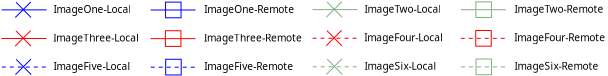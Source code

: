 <?xml version="1.0" encoding="UTF-8"?>
<dia:diagram xmlns:dia="http://www.lysator.liu.se/~alla/dia/">
  <dia:layer name="Background" visible="true" active="true">
    <dia:object type="Standard - Line" version="0" id="O0">
      <dia:attribute name="obj_pos">
        <dia:point val="-21.893,9.8"/>
      </dia:attribute>
      <dia:attribute name="obj_bb">
        <dia:rectangle val="-21.918,9.775;-19.619,9.825"/>
      </dia:attribute>
      <dia:attribute name="conn_endpoints">
        <dia:point val="-21.893,9.8"/>
        <dia:point val="-19.644,9.8"/>
      </dia:attribute>
      <dia:attribute name="numcp">
        <dia:int val="1"/>
      </dia:attribute>
      <dia:attribute name="line_color">
        <dia:color val="#0000ff"/>
      </dia:attribute>
      <dia:attribute name="line_width">
        <dia:real val="0.05"/>
      </dia:attribute>
    </dia:object>
    <dia:object type="Standard - Text" version="1" id="O1">
      <dia:attribute name="obj_pos">
        <dia:point val="-19.303,9.954"/>
      </dia:attribute>
      <dia:attribute name="obj_bb">
        <dia:rectangle val="-19.303,9.484;-15.173,10.073"/>
      </dia:attribute>
      <dia:attribute name="text">
        <dia:composite type="text">
          <dia:attribute name="string">
            <dia:string>#ImageOne-Local#</dia:string>
          </dia:attribute>
          <dia:attribute name="font">
            <dia:font family="sans" style="0" name="Helvetica"/>
          </dia:attribute>
          <dia:attribute name="height">
            <dia:real val="0.635"/>
          </dia:attribute>
          <dia:attribute name="pos">
            <dia:point val="-19.303,9.954"/>
          </dia:attribute>
          <dia:attribute name="color">
            <dia:color val="#000000"/>
          </dia:attribute>
          <dia:attribute name="alignment">
            <dia:enum val="0"/>
          </dia:attribute>
        </dia:composite>
      </dia:attribute>
      <dia:attribute name="valign">
        <dia:enum val="3"/>
      </dia:attribute>
    </dia:object>
    <dia:object type="Standard - Line" version="0" id="O2">
      <dia:attribute name="obj_pos">
        <dia:point val="-21.171,9.419"/>
      </dia:attribute>
      <dia:attribute name="obj_bb">
        <dia:rectangle val="-21.206,9.383;-20.386,10.217"/>
      </dia:attribute>
      <dia:attribute name="conn_endpoints">
        <dia:point val="-21.171,9.419"/>
        <dia:point val="-20.421,10.182"/>
      </dia:attribute>
      <dia:attribute name="numcp">
        <dia:int val="1"/>
      </dia:attribute>
      <dia:attribute name="line_color">
        <dia:color val="#0000ff"/>
      </dia:attribute>
      <dia:attribute name="line_width">
        <dia:real val="0.05"/>
      </dia:attribute>
    </dia:object>
    <dia:object type="Standard - Line" version="0" id="O3">
      <dia:attribute name="obj_pos">
        <dia:point val="-20.435,9.405"/>
      </dia:attribute>
      <dia:attribute name="obj_bb">
        <dia:rectangle val="-21.247,9.37;-20.399,10.217"/>
      </dia:attribute>
      <dia:attribute name="conn_endpoints">
        <dia:point val="-20.435,9.405"/>
        <dia:point val="-21.212,10.182"/>
      </dia:attribute>
      <dia:attribute name="numcp">
        <dia:int val="1"/>
      </dia:attribute>
      <dia:attribute name="line_color">
        <dia:color val="#0000ff"/>
      </dia:attribute>
      <dia:attribute name="line_width">
        <dia:real val="0.05"/>
      </dia:attribute>
    </dia:object>
    <dia:object type="Standard - Line" version="0" id="O4">
      <dia:attribute name="obj_pos">
        <dia:point val="-14.445,9.806"/>
      </dia:attribute>
      <dia:attribute name="obj_bb">
        <dia:rectangle val="-14.47,9.781;-12.171,9.831"/>
      </dia:attribute>
      <dia:attribute name="conn_endpoints">
        <dia:point val="-14.445,9.806"/>
        <dia:point val="-12.196,9.806"/>
      </dia:attribute>
      <dia:attribute name="numcp">
        <dia:int val="1"/>
      </dia:attribute>
      <dia:attribute name="line_color">
        <dia:color val="#0000ff"/>
      </dia:attribute>
      <dia:attribute name="line_width">
        <dia:real val="0.05"/>
      </dia:attribute>
    </dia:object>
    <dia:object type="Standard - Box" version="0" id="O5">
      <dia:attribute name="obj_pos">
        <dia:point val="-13.697,9.412"/>
      </dia:attribute>
      <dia:attribute name="obj_bb">
        <dia:rectangle val="-13.722,9.387;-12.897,10.221"/>
      </dia:attribute>
      <dia:attribute name="elem_corner">
        <dia:point val="-13.697,9.412"/>
      </dia:attribute>
      <dia:attribute name="elem_width">
        <dia:real val="0.775"/>
      </dia:attribute>
      <dia:attribute name="elem_height">
        <dia:real val="0.784"/>
      </dia:attribute>
      <dia:attribute name="border_width">
        <dia:real val="0.05"/>
      </dia:attribute>
      <dia:attribute name="border_color">
        <dia:color val="#0000ff"/>
      </dia:attribute>
      <dia:attribute name="show_background">
        <dia:boolean val="false"/>
      </dia:attribute>
    </dia:object>
    <dia:object type="Standard - Text" version="1" id="O6">
      <dia:attribute name="obj_pos">
        <dia:point val="-11.768,9.952"/>
      </dia:attribute>
      <dia:attribute name="obj_bb">
        <dia:rectangle val="-11.768,9.482;-6.978,10.072"/>
      </dia:attribute>
      <dia:attribute name="text">
        <dia:composite type="text">
          <dia:attribute name="string">
            <dia:string>#ImageOne-Remote#</dia:string>
          </dia:attribute>
          <dia:attribute name="font">
            <dia:font family="sans" style="0" name="Helvetica"/>
          </dia:attribute>
          <dia:attribute name="height">
            <dia:real val="0.635"/>
          </dia:attribute>
          <dia:attribute name="pos">
            <dia:point val="-11.768,9.952"/>
          </dia:attribute>
          <dia:attribute name="color">
            <dia:color val="#000000"/>
          </dia:attribute>
          <dia:attribute name="alignment">
            <dia:enum val="0"/>
          </dia:attribute>
        </dia:composite>
      </dia:attribute>
      <dia:attribute name="valign">
        <dia:enum val="3"/>
      </dia:attribute>
    </dia:object>
    <dia:object type="Standard - Line" version="0" id="O7">
      <dia:attribute name="obj_pos">
        <dia:point val="-6.344,9.788"/>
      </dia:attribute>
      <dia:attribute name="obj_bb">
        <dia:rectangle val="-6.369,9.763;-4.07,9.813"/>
      </dia:attribute>
      <dia:attribute name="conn_endpoints">
        <dia:point val="-6.344,9.788"/>
        <dia:point val="-4.095,9.788"/>
      </dia:attribute>
      <dia:attribute name="numcp">
        <dia:int val="1"/>
      </dia:attribute>
      <dia:attribute name="line_color">
        <dia:color val="#82ae82"/>
      </dia:attribute>
      <dia:attribute name="line_width">
        <dia:real val="0.05"/>
      </dia:attribute>
    </dia:object>
    <dia:object type="Standard - Text" version="1" id="O8">
      <dia:attribute name="obj_pos">
        <dia:point val="-3.754,9.941"/>
      </dia:attribute>
      <dia:attribute name="obj_bb">
        <dia:rectangle val="-3.754,9.471;0.376,10.061"/>
      </dia:attribute>
      <dia:attribute name="text">
        <dia:composite type="text">
          <dia:attribute name="string">
            <dia:string>#ImageTwo-Local#</dia:string>
          </dia:attribute>
          <dia:attribute name="font">
            <dia:font family="sans" style="0" name="Helvetica"/>
          </dia:attribute>
          <dia:attribute name="height">
            <dia:real val="0.635"/>
          </dia:attribute>
          <dia:attribute name="pos">
            <dia:point val="-3.754,9.941"/>
          </dia:attribute>
          <dia:attribute name="color">
            <dia:color val="#000000"/>
          </dia:attribute>
          <dia:attribute name="alignment">
            <dia:enum val="0"/>
          </dia:attribute>
        </dia:composite>
      </dia:attribute>
      <dia:attribute name="valign">
        <dia:enum val="3"/>
      </dia:attribute>
    </dia:object>
    <dia:object type="Standard - Line" version="0" id="O9">
      <dia:attribute name="obj_pos">
        <dia:point val="-5.622,9.406"/>
      </dia:attribute>
      <dia:attribute name="obj_bb">
        <dia:rectangle val="-5.657,9.371;-4.837,10.205"/>
      </dia:attribute>
      <dia:attribute name="conn_endpoints">
        <dia:point val="-5.622,9.406"/>
        <dia:point val="-4.872,10.169"/>
      </dia:attribute>
      <dia:attribute name="numcp">
        <dia:int val="1"/>
      </dia:attribute>
      <dia:attribute name="line_color">
        <dia:color val="#82ae82"/>
      </dia:attribute>
      <dia:attribute name="line_width">
        <dia:real val="0.05"/>
      </dia:attribute>
    </dia:object>
    <dia:object type="Standard - Line" version="0" id="O10">
      <dia:attribute name="obj_pos">
        <dia:point val="-4.886,9.392"/>
      </dia:attribute>
      <dia:attribute name="obj_bb">
        <dia:rectangle val="-5.698,9.357;-4.85,10.205"/>
      </dia:attribute>
      <dia:attribute name="conn_endpoints">
        <dia:point val="-4.886,9.392"/>
        <dia:point val="-5.663,10.169"/>
      </dia:attribute>
      <dia:attribute name="numcp">
        <dia:int val="1"/>
      </dia:attribute>
      <dia:attribute name="line_color">
        <dia:color val="#82ae82"/>
      </dia:attribute>
      <dia:attribute name="line_width">
        <dia:real val="0.05"/>
      </dia:attribute>
    </dia:object>
    <dia:object type="Standard - Line" version="0" id="O11">
      <dia:attribute name="obj_pos">
        <dia:point val="1.071,9.793"/>
      </dia:attribute>
      <dia:attribute name="obj_bb">
        <dia:rectangle val="1.046,9.768;3.345,9.818"/>
      </dia:attribute>
      <dia:attribute name="conn_endpoints">
        <dia:point val="1.071,9.793"/>
        <dia:point val="3.32,9.793"/>
      </dia:attribute>
      <dia:attribute name="numcp">
        <dia:int val="1"/>
      </dia:attribute>
      <dia:attribute name="line_color">
        <dia:color val="#82ae82"/>
      </dia:attribute>
      <dia:attribute name="line_width">
        <dia:real val="0.05"/>
      </dia:attribute>
    </dia:object>
    <dia:object type="Standard - Box" version="0" id="O12">
      <dia:attribute name="obj_pos">
        <dia:point val="1.82,9.399"/>
      </dia:attribute>
      <dia:attribute name="obj_bb">
        <dia:rectangle val="1.795,9.374;2.619,10.208"/>
      </dia:attribute>
      <dia:attribute name="elem_corner">
        <dia:point val="1.82,9.399"/>
      </dia:attribute>
      <dia:attribute name="elem_width">
        <dia:real val="0.775"/>
      </dia:attribute>
      <dia:attribute name="elem_height">
        <dia:real val="0.784"/>
      </dia:attribute>
      <dia:attribute name="border_width">
        <dia:real val="0.05"/>
      </dia:attribute>
      <dia:attribute name="border_color">
        <dia:color val="#82ae82"/>
      </dia:attribute>
      <dia:attribute name="show_background">
        <dia:boolean val="false"/>
      </dia:attribute>
    </dia:object>
    <dia:object type="Standard - Text" version="1" id="O13">
      <dia:attribute name="obj_pos">
        <dia:point val="3.749,9.939"/>
      </dia:attribute>
      <dia:attribute name="obj_bb">
        <dia:rectangle val="3.749,9.469;8.539,10.059"/>
      </dia:attribute>
      <dia:attribute name="text">
        <dia:composite type="text">
          <dia:attribute name="string">
            <dia:string>#ImageTwo-Remote#</dia:string>
          </dia:attribute>
          <dia:attribute name="font">
            <dia:font family="sans" style="0" name="Helvetica"/>
          </dia:attribute>
          <dia:attribute name="height">
            <dia:real val="0.635"/>
          </dia:attribute>
          <dia:attribute name="pos">
            <dia:point val="3.749,9.939"/>
          </dia:attribute>
          <dia:attribute name="color">
            <dia:color val="#000000"/>
          </dia:attribute>
          <dia:attribute name="alignment">
            <dia:enum val="0"/>
          </dia:attribute>
        </dia:composite>
      </dia:attribute>
      <dia:attribute name="valign">
        <dia:enum val="3"/>
      </dia:attribute>
    </dia:object>
    <dia:object type="Standard - Line" version="0" id="O14">
      <dia:attribute name="obj_pos">
        <dia:point val="-21.9,11.232"/>
      </dia:attribute>
      <dia:attribute name="obj_bb">
        <dia:rectangle val="-21.925,11.207;-19.625,11.257"/>
      </dia:attribute>
      <dia:attribute name="conn_endpoints">
        <dia:point val="-21.9,11.232"/>
        <dia:point val="-19.651,11.232"/>
      </dia:attribute>
      <dia:attribute name="numcp">
        <dia:int val="1"/>
      </dia:attribute>
      <dia:attribute name="line_color">
        <dia:color val="#ff0000"/>
      </dia:attribute>
      <dia:attribute name="line_width">
        <dia:real val="0.05"/>
      </dia:attribute>
    </dia:object>
    <dia:object type="Standard - Text" version="1" id="O15">
      <dia:attribute name="obj_pos">
        <dia:point val="-19.31,11.385"/>
      </dia:attribute>
      <dia:attribute name="obj_bb">
        <dia:rectangle val="-19.31,10.915;-14.75,11.505"/>
      </dia:attribute>
      <dia:attribute name="text">
        <dia:composite type="text">
          <dia:attribute name="string">
            <dia:string>#ImageThree-Local#</dia:string>
          </dia:attribute>
          <dia:attribute name="font">
            <dia:font family="sans" style="0" name="Helvetica"/>
          </dia:attribute>
          <dia:attribute name="height">
            <dia:real val="0.635"/>
          </dia:attribute>
          <dia:attribute name="pos">
            <dia:point val="-19.31,11.385"/>
          </dia:attribute>
          <dia:attribute name="color">
            <dia:color val="#000000"/>
          </dia:attribute>
          <dia:attribute name="alignment">
            <dia:enum val="0"/>
          </dia:attribute>
        </dia:composite>
      </dia:attribute>
      <dia:attribute name="valign">
        <dia:enum val="3"/>
      </dia:attribute>
    </dia:object>
    <dia:object type="Standard - Line" version="0" id="O16">
      <dia:attribute name="obj_pos">
        <dia:point val="-21.177,10.851"/>
      </dia:attribute>
      <dia:attribute name="obj_bb">
        <dia:rectangle val="-21.213,10.815;-20.392,11.649"/>
      </dia:attribute>
      <dia:attribute name="conn_endpoints">
        <dia:point val="-21.177,10.851"/>
        <dia:point val="-20.427,11.614"/>
      </dia:attribute>
      <dia:attribute name="numcp">
        <dia:int val="1"/>
      </dia:attribute>
      <dia:attribute name="line_color">
        <dia:color val="#ff0000"/>
      </dia:attribute>
      <dia:attribute name="line_width">
        <dia:real val="0.05"/>
      </dia:attribute>
    </dia:object>
    <dia:object type="Standard - Line" version="0" id="O17">
      <dia:attribute name="obj_pos">
        <dia:point val="-20.441,10.837"/>
      </dia:attribute>
      <dia:attribute name="obj_bb">
        <dia:rectangle val="-21.253,10.802;-20.406,11.649"/>
      </dia:attribute>
      <dia:attribute name="conn_endpoints">
        <dia:point val="-20.441,10.837"/>
        <dia:point val="-21.218,11.614"/>
      </dia:attribute>
      <dia:attribute name="numcp">
        <dia:int val="1"/>
      </dia:attribute>
      <dia:attribute name="line_color">
        <dia:color val="#ff0000"/>
      </dia:attribute>
      <dia:attribute name="line_width">
        <dia:real val="0.05"/>
      </dia:attribute>
    </dia:object>
    <dia:object type="Standard - Line" version="0" id="O18">
      <dia:attribute name="obj_pos">
        <dia:point val="-14.452,11.238"/>
      </dia:attribute>
      <dia:attribute name="obj_bb">
        <dia:rectangle val="-14.477,11.213;-12.178,11.263"/>
      </dia:attribute>
      <dia:attribute name="conn_endpoints">
        <dia:point val="-14.452,11.238"/>
        <dia:point val="-12.203,11.238"/>
      </dia:attribute>
      <dia:attribute name="numcp">
        <dia:int val="1"/>
      </dia:attribute>
      <dia:attribute name="line_color">
        <dia:color val="#ff0000"/>
      </dia:attribute>
      <dia:attribute name="line_width">
        <dia:real val="0.05"/>
      </dia:attribute>
    </dia:object>
    <dia:object type="Standard - Box" version="0" id="O19">
      <dia:attribute name="obj_pos">
        <dia:point val="-13.703,10.844"/>
      </dia:attribute>
      <dia:attribute name="obj_bb">
        <dia:rectangle val="-13.728,10.819;-12.903,11.652"/>
      </dia:attribute>
      <dia:attribute name="elem_corner">
        <dia:point val="-13.703,10.844"/>
      </dia:attribute>
      <dia:attribute name="elem_width">
        <dia:real val="0.775"/>
      </dia:attribute>
      <dia:attribute name="elem_height">
        <dia:real val="0.784"/>
      </dia:attribute>
      <dia:attribute name="border_width">
        <dia:real val="0.05"/>
      </dia:attribute>
      <dia:attribute name="border_color">
        <dia:color val="#ff0000"/>
      </dia:attribute>
      <dia:attribute name="show_background">
        <dia:boolean val="false"/>
      </dia:attribute>
    </dia:object>
    <dia:object type="Standard - Text" version="1" id="O20">
      <dia:attribute name="obj_pos">
        <dia:point val="-11.774,11.384"/>
      </dia:attribute>
      <dia:attribute name="obj_bb">
        <dia:rectangle val="-11.774,10.914;-6.554,11.504"/>
      </dia:attribute>
      <dia:attribute name="text">
        <dia:composite type="text">
          <dia:attribute name="string">
            <dia:string>#ImageThree-Remote#</dia:string>
          </dia:attribute>
          <dia:attribute name="font">
            <dia:font family="sans" style="0" name="Helvetica"/>
          </dia:attribute>
          <dia:attribute name="height">
            <dia:real val="0.635"/>
          </dia:attribute>
          <dia:attribute name="pos">
            <dia:point val="-11.774,11.384"/>
          </dia:attribute>
          <dia:attribute name="color">
            <dia:color val="#000000"/>
          </dia:attribute>
          <dia:attribute name="alignment">
            <dia:enum val="0"/>
          </dia:attribute>
        </dia:composite>
      </dia:attribute>
      <dia:attribute name="valign">
        <dia:enum val="3"/>
      </dia:attribute>
    </dia:object>
    <dia:object type="Standard - Line" version="0" id="O21">
      <dia:attribute name="obj_pos">
        <dia:point val="-6.351,11.219"/>
      </dia:attribute>
      <dia:attribute name="obj_bb">
        <dia:rectangle val="-6.376,11.194;-4.077,11.244"/>
      </dia:attribute>
      <dia:attribute name="conn_endpoints">
        <dia:point val="-6.351,11.219"/>
        <dia:point val="-4.102,11.219"/>
      </dia:attribute>
      <dia:attribute name="numcp">
        <dia:int val="1"/>
      </dia:attribute>
      <dia:attribute name="line_color">
        <dia:color val="#ff0000"/>
      </dia:attribute>
      <dia:attribute name="line_width">
        <dia:real val="0.05"/>
      </dia:attribute>
      <dia:attribute name="line_style">
        <dia:enum val="1"/>
      </dia:attribute>
      <dia:attribute name="dashlength">
        <dia:real val="0.2"/>
      </dia:attribute>
    </dia:object>
    <dia:object type="Standard - Text" version="1" id="O22">
      <dia:attribute name="obj_pos">
        <dia:point val="-3.761,11.373"/>
      </dia:attribute>
      <dia:attribute name="obj_bb">
        <dia:rectangle val="-3.761,10.903;0.467,11.493"/>
      </dia:attribute>
      <dia:attribute name="text">
        <dia:composite type="text">
          <dia:attribute name="string">
            <dia:string>#ImageFour-Local#</dia:string>
          </dia:attribute>
          <dia:attribute name="font">
            <dia:font family="sans" style="0" name="Helvetica"/>
          </dia:attribute>
          <dia:attribute name="height">
            <dia:real val="0.635"/>
          </dia:attribute>
          <dia:attribute name="pos">
            <dia:point val="-3.761,11.373"/>
          </dia:attribute>
          <dia:attribute name="color">
            <dia:color val="#000000"/>
          </dia:attribute>
          <dia:attribute name="alignment">
            <dia:enum val="0"/>
          </dia:attribute>
        </dia:composite>
      </dia:attribute>
      <dia:attribute name="valign">
        <dia:enum val="3"/>
      </dia:attribute>
    </dia:object>
    <dia:object type="Standard - Line" version="0" id="O23">
      <dia:attribute name="obj_pos">
        <dia:point val="-5.628,10.838"/>
      </dia:attribute>
      <dia:attribute name="obj_bb">
        <dia:rectangle val="-5.664,10.802;-4.843,11.636"/>
      </dia:attribute>
      <dia:attribute name="conn_endpoints">
        <dia:point val="-5.628,10.838"/>
        <dia:point val="-4.879,11.601"/>
      </dia:attribute>
      <dia:attribute name="numcp">
        <dia:int val="1"/>
      </dia:attribute>
      <dia:attribute name="line_color">
        <dia:color val="#ff0000"/>
      </dia:attribute>
      <dia:attribute name="line_width">
        <dia:real val="0.05"/>
      </dia:attribute>
    </dia:object>
    <dia:object type="Standard - Line" version="0" id="O24">
      <dia:attribute name="obj_pos">
        <dia:point val="-4.892,10.824"/>
      </dia:attribute>
      <dia:attribute name="obj_bb">
        <dia:rectangle val="-5.705,10.789;-4.857,11.636"/>
      </dia:attribute>
      <dia:attribute name="conn_endpoints">
        <dia:point val="-4.892,10.824"/>
        <dia:point val="-5.669,11.601"/>
      </dia:attribute>
      <dia:attribute name="numcp">
        <dia:int val="1"/>
      </dia:attribute>
      <dia:attribute name="line_color">
        <dia:color val="#ff0000"/>
      </dia:attribute>
      <dia:attribute name="line_width">
        <dia:real val="0.05"/>
      </dia:attribute>
    </dia:object>
    <dia:object type="Standard - Line" version="0" id="O25">
      <dia:attribute name="obj_pos">
        <dia:point val="1.064,11.225"/>
      </dia:attribute>
      <dia:attribute name="obj_bb">
        <dia:rectangle val="1.039,11.2;3.339,11.25"/>
      </dia:attribute>
      <dia:attribute name="conn_endpoints">
        <dia:point val="1.064,11.225"/>
        <dia:point val="3.314,11.225"/>
      </dia:attribute>
      <dia:attribute name="numcp">
        <dia:int val="1"/>
      </dia:attribute>
      <dia:attribute name="line_color">
        <dia:color val="#ff0000"/>
      </dia:attribute>
      <dia:attribute name="line_width">
        <dia:real val="0.05"/>
      </dia:attribute>
      <dia:attribute name="line_style">
        <dia:enum val="1"/>
      </dia:attribute>
      <dia:attribute name="dashlength">
        <dia:real val="0.2"/>
      </dia:attribute>
    </dia:object>
    <dia:object type="Standard - Box" version="0" id="O26">
      <dia:attribute name="obj_pos">
        <dia:point val="1.813,10.831"/>
      </dia:attribute>
      <dia:attribute name="obj_bb">
        <dia:rectangle val="1.788,10.806;2.613,11.64"/>
      </dia:attribute>
      <dia:attribute name="elem_corner">
        <dia:point val="1.813,10.831"/>
      </dia:attribute>
      <dia:attribute name="elem_width">
        <dia:real val="0.775"/>
      </dia:attribute>
      <dia:attribute name="elem_height">
        <dia:real val="0.784"/>
      </dia:attribute>
      <dia:attribute name="border_width">
        <dia:real val="0.05"/>
      </dia:attribute>
      <dia:attribute name="border_color">
        <dia:color val="#ff0000"/>
      </dia:attribute>
      <dia:attribute name="show_background">
        <dia:boolean val="false"/>
      </dia:attribute>
    </dia:object>
    <dia:object type="Standard - Text" version="1" id="O27">
      <dia:attribute name="obj_pos">
        <dia:point val="3.742,11.371"/>
      </dia:attribute>
      <dia:attribute name="obj_bb">
        <dia:rectangle val="3.742,10.901;8.63,11.491"/>
      </dia:attribute>
      <dia:attribute name="text">
        <dia:composite type="text">
          <dia:attribute name="string">
            <dia:string>#ImageFour-Remote#</dia:string>
          </dia:attribute>
          <dia:attribute name="font">
            <dia:font family="sans" style="0" name="Helvetica"/>
          </dia:attribute>
          <dia:attribute name="height">
            <dia:real val="0.635"/>
          </dia:attribute>
          <dia:attribute name="pos">
            <dia:point val="3.742,11.371"/>
          </dia:attribute>
          <dia:attribute name="color">
            <dia:color val="#000000"/>
          </dia:attribute>
          <dia:attribute name="alignment">
            <dia:enum val="0"/>
          </dia:attribute>
        </dia:composite>
      </dia:attribute>
      <dia:attribute name="valign">
        <dia:enum val="3"/>
      </dia:attribute>
    </dia:object>
    <dia:object type="Standard - Line" version="0" id="O28">
      <dia:attribute name="obj_pos">
        <dia:point val="-21.886,12.659"/>
      </dia:attribute>
      <dia:attribute name="obj_bb">
        <dia:rectangle val="-21.911,12.634;-19.612,12.684"/>
      </dia:attribute>
      <dia:attribute name="conn_endpoints">
        <dia:point val="-21.886,12.659"/>
        <dia:point val="-19.637,12.659"/>
      </dia:attribute>
      <dia:attribute name="numcp">
        <dia:int val="1"/>
      </dia:attribute>
      <dia:attribute name="line_color">
        <dia:color val="#0000ff"/>
      </dia:attribute>
      <dia:attribute name="line_width">
        <dia:real val="0.05"/>
      </dia:attribute>
      <dia:attribute name="line_style">
        <dia:enum val="1"/>
      </dia:attribute>
      <dia:attribute name="dashlength">
        <dia:real val="0.2"/>
      </dia:attribute>
    </dia:object>
    <dia:object type="Standard - Text" version="1" id="O29">
      <dia:attribute name="obj_pos">
        <dia:point val="-19.296,12.812"/>
      </dia:attribute>
      <dia:attribute name="obj_bb">
        <dia:rectangle val="-19.296,12.342;-15.156,12.932"/>
      </dia:attribute>
      <dia:attribute name="text">
        <dia:composite type="text">
          <dia:attribute name="string">
            <dia:string>#ImageFive-Local#</dia:string>
          </dia:attribute>
          <dia:attribute name="font">
            <dia:font family="sans" style="0" name="Helvetica"/>
          </dia:attribute>
          <dia:attribute name="height">
            <dia:real val="0.635"/>
          </dia:attribute>
          <dia:attribute name="pos">
            <dia:point val="-19.296,12.812"/>
          </dia:attribute>
          <dia:attribute name="color">
            <dia:color val="#000000"/>
          </dia:attribute>
          <dia:attribute name="alignment">
            <dia:enum val="0"/>
          </dia:attribute>
        </dia:composite>
      </dia:attribute>
      <dia:attribute name="valign">
        <dia:enum val="3"/>
      </dia:attribute>
    </dia:object>
    <dia:object type="Standard - Line" version="0" id="O30">
      <dia:attribute name="obj_pos">
        <dia:point val="-21.164,12.277"/>
      </dia:attribute>
      <dia:attribute name="obj_bb">
        <dia:rectangle val="-21.199,12.242;-20.378,13.076"/>
      </dia:attribute>
      <dia:attribute name="conn_endpoints">
        <dia:point val="-21.164,12.277"/>
        <dia:point val="-20.414,13.04"/>
      </dia:attribute>
      <dia:attribute name="numcp">
        <dia:int val="1"/>
      </dia:attribute>
      <dia:attribute name="line_color">
        <dia:color val="#0000ff"/>
      </dia:attribute>
      <dia:attribute name="line_width">
        <dia:real val="0.05"/>
      </dia:attribute>
    </dia:object>
    <dia:object type="Standard - Line" version="0" id="O31">
      <dia:attribute name="obj_pos">
        <dia:point val="-20.427,12.263"/>
      </dia:attribute>
      <dia:attribute name="obj_bb">
        <dia:rectangle val="-21.24,12.228;-20.392,13.076"/>
      </dia:attribute>
      <dia:attribute name="conn_endpoints">
        <dia:point val="-20.427,12.263"/>
        <dia:point val="-21.204,13.04"/>
      </dia:attribute>
      <dia:attribute name="numcp">
        <dia:int val="1"/>
      </dia:attribute>
      <dia:attribute name="line_color">
        <dia:color val="#0000ff"/>
      </dia:attribute>
      <dia:attribute name="line_width">
        <dia:real val="0.05"/>
      </dia:attribute>
    </dia:object>
    <dia:object type="Standard - Line" version="0" id="O32">
      <dia:attribute name="obj_pos">
        <dia:point val="-14.438,12.665"/>
      </dia:attribute>
      <dia:attribute name="obj_bb">
        <dia:rectangle val="-14.463,12.64;-12.164,12.69"/>
      </dia:attribute>
      <dia:attribute name="conn_endpoints">
        <dia:point val="-14.438,12.665"/>
        <dia:point val="-12.189,12.665"/>
      </dia:attribute>
      <dia:attribute name="numcp">
        <dia:int val="1"/>
      </dia:attribute>
      <dia:attribute name="line_color">
        <dia:color val="#0000ff"/>
      </dia:attribute>
      <dia:attribute name="line_width">
        <dia:real val="0.05"/>
      </dia:attribute>
      <dia:attribute name="line_style">
        <dia:enum val="1"/>
      </dia:attribute>
      <dia:attribute name="dashlength">
        <dia:real val="0.2"/>
      </dia:attribute>
    </dia:object>
    <dia:object type="Standard - Box" version="0" id="O33">
      <dia:attribute name="obj_pos">
        <dia:point val="-13.69,12.27"/>
      </dia:attribute>
      <dia:attribute name="obj_bb">
        <dia:rectangle val="-13.715,12.245;-12.89,13.079"/>
      </dia:attribute>
      <dia:attribute name="elem_corner">
        <dia:point val="-13.69,12.27"/>
      </dia:attribute>
      <dia:attribute name="elem_width">
        <dia:real val="0.775"/>
      </dia:attribute>
      <dia:attribute name="elem_height">
        <dia:real val="0.784"/>
      </dia:attribute>
      <dia:attribute name="border_width">
        <dia:real val="0.05"/>
      </dia:attribute>
      <dia:attribute name="border_color">
        <dia:color val="#0000ff"/>
      </dia:attribute>
      <dia:attribute name="show_background">
        <dia:boolean val="false"/>
      </dia:attribute>
    </dia:object>
    <dia:object type="Standard - Text" version="1" id="O34">
      <dia:attribute name="obj_pos">
        <dia:point val="-11.76,12.81"/>
      </dia:attribute>
      <dia:attribute name="obj_bb">
        <dia:rectangle val="-11.76,12.34;-6.96,12.93"/>
      </dia:attribute>
      <dia:attribute name="text">
        <dia:composite type="text">
          <dia:attribute name="string">
            <dia:string>#ImageFive-Remote#</dia:string>
          </dia:attribute>
          <dia:attribute name="font">
            <dia:font family="sans" style="0" name="Helvetica"/>
          </dia:attribute>
          <dia:attribute name="height">
            <dia:real val="0.635"/>
          </dia:attribute>
          <dia:attribute name="pos">
            <dia:point val="-11.76,12.81"/>
          </dia:attribute>
          <dia:attribute name="color">
            <dia:color val="#000000"/>
          </dia:attribute>
          <dia:attribute name="alignment">
            <dia:enum val="0"/>
          </dia:attribute>
        </dia:composite>
      </dia:attribute>
      <dia:attribute name="valign">
        <dia:enum val="3"/>
      </dia:attribute>
    </dia:object>
    <dia:object type="Standard - Line" version="0" id="O35">
      <dia:attribute name="obj_pos">
        <dia:point val="-6.337,12.646"/>
      </dia:attribute>
      <dia:attribute name="obj_bb">
        <dia:rectangle val="-6.362,12.621;-4.063,12.671"/>
      </dia:attribute>
      <dia:attribute name="conn_endpoints">
        <dia:point val="-6.337,12.646"/>
        <dia:point val="-4.088,12.646"/>
      </dia:attribute>
      <dia:attribute name="numcp">
        <dia:int val="1"/>
      </dia:attribute>
      <dia:attribute name="line_color">
        <dia:color val="#82ae82"/>
      </dia:attribute>
      <dia:attribute name="line_width">
        <dia:real val="0.05"/>
      </dia:attribute>
      <dia:attribute name="line_style">
        <dia:enum val="1"/>
      </dia:attribute>
      <dia:attribute name="dashlength">
        <dia:real val="0.2"/>
      </dia:attribute>
    </dia:object>
    <dia:object type="Standard - Text" version="1" id="O36">
      <dia:attribute name="obj_pos">
        <dia:point val="-3.747,12.799"/>
      </dia:attribute>
      <dia:attribute name="obj_bb">
        <dia:rectangle val="-3.747,12.329;0.11,12.919"/>
      </dia:attribute>
      <dia:attribute name="text">
        <dia:composite type="text">
          <dia:attribute name="string">
            <dia:string>#ImageSix-Local#</dia:string>
          </dia:attribute>
          <dia:attribute name="font">
            <dia:font family="sans" style="0" name="Helvetica"/>
          </dia:attribute>
          <dia:attribute name="height">
            <dia:real val="0.635"/>
          </dia:attribute>
          <dia:attribute name="pos">
            <dia:point val="-3.747,12.799"/>
          </dia:attribute>
          <dia:attribute name="color">
            <dia:color val="#000000"/>
          </dia:attribute>
          <dia:attribute name="alignment">
            <dia:enum val="0"/>
          </dia:attribute>
        </dia:composite>
      </dia:attribute>
      <dia:attribute name="valign">
        <dia:enum val="3"/>
      </dia:attribute>
    </dia:object>
    <dia:object type="Standard - Line" version="0" id="O37">
      <dia:attribute name="obj_pos">
        <dia:point val="-5.615,12.264"/>
      </dia:attribute>
      <dia:attribute name="obj_bb">
        <dia:rectangle val="-5.65,12.229;-4.83,13.063"/>
      </dia:attribute>
      <dia:attribute name="conn_endpoints">
        <dia:point val="-5.615,12.264"/>
        <dia:point val="-4.865,13.028"/>
      </dia:attribute>
      <dia:attribute name="numcp">
        <dia:int val="1"/>
      </dia:attribute>
      <dia:attribute name="line_color">
        <dia:color val="#82ae82"/>
      </dia:attribute>
      <dia:attribute name="line_width">
        <dia:real val="0.05"/>
      </dia:attribute>
    </dia:object>
    <dia:object type="Standard - Line" version="0" id="O38">
      <dia:attribute name="obj_pos">
        <dia:point val="-4.879,12.251"/>
      </dia:attribute>
      <dia:attribute name="obj_bb">
        <dia:rectangle val="-5.691,12.215;-4.843,13.063"/>
      </dia:attribute>
      <dia:attribute name="conn_endpoints">
        <dia:point val="-4.879,12.251"/>
        <dia:point val="-5.656,13.028"/>
      </dia:attribute>
      <dia:attribute name="numcp">
        <dia:int val="1"/>
      </dia:attribute>
      <dia:attribute name="line_color">
        <dia:color val="#82ae82"/>
      </dia:attribute>
      <dia:attribute name="line_width">
        <dia:real val="0.05"/>
      </dia:attribute>
    </dia:object>
    <dia:object type="Standard - Line" version="0" id="O39">
      <dia:attribute name="obj_pos">
        <dia:point val="1.078,12.652"/>
      </dia:attribute>
      <dia:attribute name="obj_bb">
        <dia:rectangle val="1.053,12.627;3.352,12.677"/>
      </dia:attribute>
      <dia:attribute name="conn_endpoints">
        <dia:point val="1.078,12.652"/>
        <dia:point val="3.327,12.652"/>
      </dia:attribute>
      <dia:attribute name="numcp">
        <dia:int val="1"/>
      </dia:attribute>
      <dia:attribute name="line_color">
        <dia:color val="#82ae82"/>
      </dia:attribute>
      <dia:attribute name="line_width">
        <dia:real val="0.05"/>
      </dia:attribute>
      <dia:attribute name="line_style">
        <dia:enum val="1"/>
      </dia:attribute>
      <dia:attribute name="dashlength">
        <dia:real val="0.2"/>
      </dia:attribute>
    </dia:object>
    <dia:object type="Standard - Box" version="0" id="O40">
      <dia:attribute name="obj_pos">
        <dia:point val="1.827,12.258"/>
      </dia:attribute>
      <dia:attribute name="obj_bb">
        <dia:rectangle val="1.802,12.232;2.627,13.066"/>
      </dia:attribute>
      <dia:attribute name="elem_corner">
        <dia:point val="1.827,12.258"/>
      </dia:attribute>
      <dia:attribute name="elem_width">
        <dia:real val="0.775"/>
      </dia:attribute>
      <dia:attribute name="elem_height">
        <dia:real val="0.784"/>
      </dia:attribute>
      <dia:attribute name="border_width">
        <dia:real val="0.05"/>
      </dia:attribute>
      <dia:attribute name="border_color">
        <dia:color val="#82ae82"/>
      </dia:attribute>
      <dia:attribute name="show_background">
        <dia:boolean val="false"/>
      </dia:attribute>
    </dia:object>
    <dia:object type="Standard - Text" version="1" id="O41">
      <dia:attribute name="obj_pos">
        <dia:point val="3.756,12.798"/>
      </dia:attribute>
      <dia:attribute name="obj_bb">
        <dia:rectangle val="3.756,12.328;8.274,12.918"/>
      </dia:attribute>
      <dia:attribute name="text">
        <dia:composite type="text">
          <dia:attribute name="string">
            <dia:string>#ImageSix-Remote#</dia:string>
          </dia:attribute>
          <dia:attribute name="font">
            <dia:font family="sans" style="0" name="Helvetica"/>
          </dia:attribute>
          <dia:attribute name="height">
            <dia:real val="0.635"/>
          </dia:attribute>
          <dia:attribute name="pos">
            <dia:point val="3.756,12.798"/>
          </dia:attribute>
          <dia:attribute name="color">
            <dia:color val="#000000"/>
          </dia:attribute>
          <dia:attribute name="alignment">
            <dia:enum val="0"/>
          </dia:attribute>
        </dia:composite>
      </dia:attribute>
      <dia:attribute name="valign">
        <dia:enum val="3"/>
      </dia:attribute>
    </dia:object>
  </dia:layer>
</dia:diagram>

